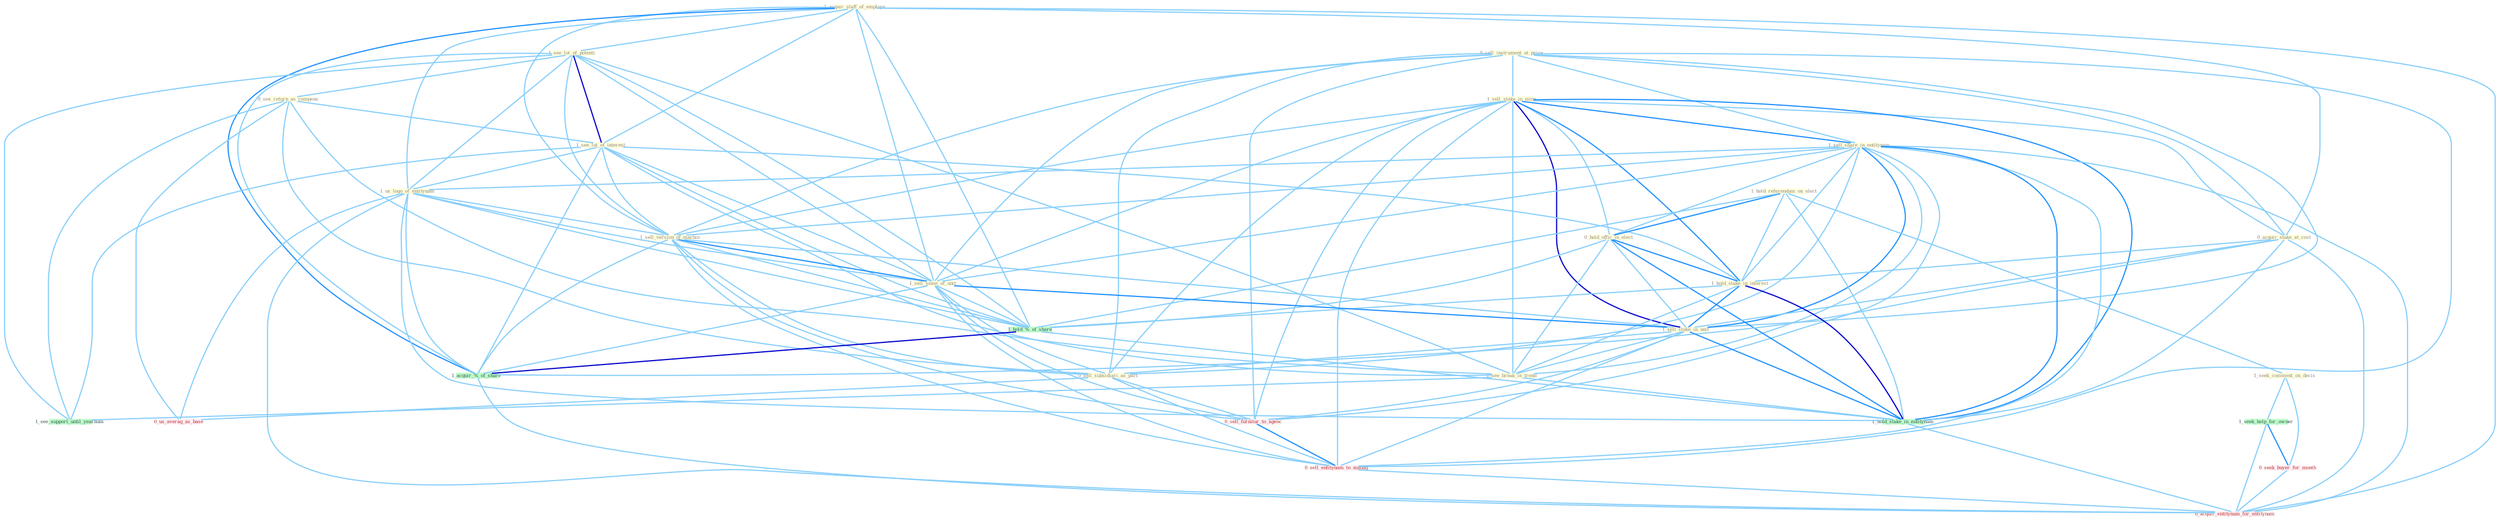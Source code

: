 Graph G{ 
    node
    [shape=polygon,style=filled,width=.5,height=.06,color="#BDFCC9",fixedsize=true,fontsize=4,
    fontcolor="#2f4f4f"];
    {node
    [color="#ffffe0", fontcolor="#8b7d6b"] "1_acquir_staff_of_employe " "0_sell_instrument_at_price " "1_sell_stake_in_mine " "1_see_lot_of_potenti " "0_see_return_as_compens " "1_sell_share_in_entitynam " "1_see_lot_of_interest " "1_hold_referendum_on_elect " "0_hold_offic_in_elect " "1_us_logo_of_entitynam " "0_acquir_stake_at_cost " "1_sell_version_of_machin " "1_seek_comment_on_decis " "1_hold_stake_in_interest " "1_sell_some_of_unit " "1_sell_stake_in_unit " "0_sell_subsidiari_as_part " "1_see_break_in_trend "}
{node [color="#fff0f5", fontcolor="#b22222"] "0_seek_buyer_for_month " "0_sell_furnitur_to_agenc " "0_us_averag_as_base " "0_sell_entitynam_to_manag " "0_acquir_entitynam_for_entitynam "}
edge [color="#B0E2FF"];

	"1_acquir_staff_of_employe " -- "1_see_lot_of_potenti " [w="1", color="#87cefa" ];
	"1_acquir_staff_of_employe " -- "1_see_lot_of_interest " [w="1", color="#87cefa" ];
	"1_acquir_staff_of_employe " -- "1_us_logo_of_entitynam " [w="1", color="#87cefa" ];
	"1_acquir_staff_of_employe " -- "0_acquir_stake_at_cost " [w="1", color="#87cefa" ];
	"1_acquir_staff_of_employe " -- "1_sell_version_of_machin " [w="1", color="#87cefa" ];
	"1_acquir_staff_of_employe " -- "1_sell_some_of_unit " [w="1", color="#87cefa" ];
	"1_acquir_staff_of_employe " -- "1_hold_%_of_share " [w="1", color="#87cefa" ];
	"1_acquir_staff_of_employe " -- "1_acquir_%_of_share " [w="2", color="#1e90ff" , len=0.8];
	"1_acquir_staff_of_employe " -- "0_acquir_entitynam_for_entitynam " [w="1", color="#87cefa" ];
	"0_sell_instrument_at_price " -- "1_sell_stake_in_mine " [w="1", color="#87cefa" ];
	"0_sell_instrument_at_price " -- "1_sell_share_in_entitynam " [w="1", color="#87cefa" ];
	"0_sell_instrument_at_price " -- "0_acquir_stake_at_cost " [w="1", color="#87cefa" ];
	"0_sell_instrument_at_price " -- "1_sell_version_of_machin " [w="1", color="#87cefa" ];
	"0_sell_instrument_at_price " -- "1_sell_some_of_unit " [w="1", color="#87cefa" ];
	"0_sell_instrument_at_price " -- "1_sell_stake_in_unit " [w="1", color="#87cefa" ];
	"0_sell_instrument_at_price " -- "0_sell_subsidiari_as_part " [w="1", color="#87cefa" ];
	"0_sell_instrument_at_price " -- "0_sell_furnitur_to_agenc " [w="1", color="#87cefa" ];
	"0_sell_instrument_at_price " -- "0_sell_entitynam_to_manag " [w="1", color="#87cefa" ];
	"1_sell_stake_in_mine " -- "1_sell_share_in_entitynam " [w="2", color="#1e90ff" , len=0.8];
	"1_sell_stake_in_mine " -- "0_hold_offic_in_elect " [w="1", color="#87cefa" ];
	"1_sell_stake_in_mine " -- "0_acquir_stake_at_cost " [w="1", color="#87cefa" ];
	"1_sell_stake_in_mine " -- "1_sell_version_of_machin " [w="1", color="#87cefa" ];
	"1_sell_stake_in_mine " -- "1_hold_stake_in_interest " [w="2", color="#1e90ff" , len=0.8];
	"1_sell_stake_in_mine " -- "1_sell_some_of_unit " [w="1", color="#87cefa" ];
	"1_sell_stake_in_mine " -- "1_sell_stake_in_unit " [w="3", color="#0000cd" , len=0.6];
	"1_sell_stake_in_mine " -- "0_sell_subsidiari_as_part " [w="1", color="#87cefa" ];
	"1_sell_stake_in_mine " -- "1_see_break_in_trend " [w="1", color="#87cefa" ];
	"1_sell_stake_in_mine " -- "1_hold_stake_in_entitynam " [w="2", color="#1e90ff" , len=0.8];
	"1_sell_stake_in_mine " -- "0_sell_furnitur_to_agenc " [w="1", color="#87cefa" ];
	"1_sell_stake_in_mine " -- "0_sell_entitynam_to_manag " [w="1", color="#87cefa" ];
	"1_see_lot_of_potenti " -- "0_see_return_as_compens " [w="1", color="#87cefa" ];
	"1_see_lot_of_potenti " -- "1_see_lot_of_interest " [w="3", color="#0000cd" , len=0.6];
	"1_see_lot_of_potenti " -- "1_us_logo_of_entitynam " [w="1", color="#87cefa" ];
	"1_see_lot_of_potenti " -- "1_sell_version_of_machin " [w="1", color="#87cefa" ];
	"1_see_lot_of_potenti " -- "1_sell_some_of_unit " [w="1", color="#87cefa" ];
	"1_see_lot_of_potenti " -- "1_see_break_in_trend " [w="1", color="#87cefa" ];
	"1_see_lot_of_potenti " -- "1_hold_%_of_share " [w="1", color="#87cefa" ];
	"1_see_lot_of_potenti " -- "1_acquir_%_of_share " [w="1", color="#87cefa" ];
	"1_see_lot_of_potenti " -- "1_see_support_until_yearnum " [w="1", color="#87cefa" ];
	"0_see_return_as_compens " -- "1_see_lot_of_interest " [w="1", color="#87cefa" ];
	"0_see_return_as_compens " -- "0_sell_subsidiari_as_part " [w="1", color="#87cefa" ];
	"0_see_return_as_compens " -- "1_see_break_in_trend " [w="1", color="#87cefa" ];
	"0_see_return_as_compens " -- "1_see_support_until_yearnum " [w="1", color="#87cefa" ];
	"0_see_return_as_compens " -- "0_us_averag_as_base " [w="1", color="#87cefa" ];
	"1_sell_share_in_entitynam " -- "0_hold_offic_in_elect " [w="1", color="#87cefa" ];
	"1_sell_share_in_entitynam " -- "1_us_logo_of_entitynam " [w="1", color="#87cefa" ];
	"1_sell_share_in_entitynam " -- "1_sell_version_of_machin " [w="1", color="#87cefa" ];
	"1_sell_share_in_entitynam " -- "1_hold_stake_in_interest " [w="1", color="#87cefa" ];
	"1_sell_share_in_entitynam " -- "1_sell_some_of_unit " [w="1", color="#87cefa" ];
	"1_sell_share_in_entitynam " -- "1_sell_stake_in_unit " [w="2", color="#1e90ff" , len=0.8];
	"1_sell_share_in_entitynam " -- "0_sell_subsidiari_as_part " [w="1", color="#87cefa" ];
	"1_sell_share_in_entitynam " -- "1_see_break_in_trend " [w="1", color="#87cefa" ];
	"1_sell_share_in_entitynam " -- "1_hold_stake_in_entitynam " [w="2", color="#1e90ff" , len=0.8];
	"1_sell_share_in_entitynam " -- "0_sell_furnitur_to_agenc " [w="1", color="#87cefa" ];
	"1_sell_share_in_entitynam " -- "0_sell_entitynam_to_manag " [w="1", color="#87cefa" ];
	"1_sell_share_in_entitynam " -- "0_acquir_entitynam_for_entitynam " [w="1", color="#87cefa" ];
	"1_see_lot_of_interest " -- "1_us_logo_of_entitynam " [w="1", color="#87cefa" ];
	"1_see_lot_of_interest " -- "1_sell_version_of_machin " [w="1", color="#87cefa" ];
	"1_see_lot_of_interest " -- "1_hold_stake_in_interest " [w="1", color="#87cefa" ];
	"1_see_lot_of_interest " -- "1_sell_some_of_unit " [w="1", color="#87cefa" ];
	"1_see_lot_of_interest " -- "1_see_break_in_trend " [w="1", color="#87cefa" ];
	"1_see_lot_of_interest " -- "1_hold_%_of_share " [w="1", color="#87cefa" ];
	"1_see_lot_of_interest " -- "1_acquir_%_of_share " [w="1", color="#87cefa" ];
	"1_see_lot_of_interest " -- "1_see_support_until_yearnum " [w="1", color="#87cefa" ];
	"1_hold_referendum_on_elect " -- "0_hold_offic_in_elect " [w="2", color="#1e90ff" , len=0.8];
	"1_hold_referendum_on_elect " -- "1_seek_comment_on_decis " [w="1", color="#87cefa" ];
	"1_hold_referendum_on_elect " -- "1_hold_stake_in_interest " [w="1", color="#87cefa" ];
	"1_hold_referendum_on_elect " -- "1_hold_%_of_share " [w="1", color="#87cefa" ];
	"1_hold_referendum_on_elect " -- "1_hold_stake_in_entitynam " [w="1", color="#87cefa" ];
	"0_hold_offic_in_elect " -- "1_hold_stake_in_interest " [w="2", color="#1e90ff" , len=0.8];
	"0_hold_offic_in_elect " -- "1_sell_stake_in_unit " [w="1", color="#87cefa" ];
	"0_hold_offic_in_elect " -- "1_see_break_in_trend " [w="1", color="#87cefa" ];
	"0_hold_offic_in_elect " -- "1_hold_%_of_share " [w="1", color="#87cefa" ];
	"0_hold_offic_in_elect " -- "1_hold_stake_in_entitynam " [w="2", color="#1e90ff" , len=0.8];
	"1_us_logo_of_entitynam " -- "1_sell_version_of_machin " [w="1", color="#87cefa" ];
	"1_us_logo_of_entitynam " -- "1_sell_some_of_unit " [w="1", color="#87cefa" ];
	"1_us_logo_of_entitynam " -- "1_hold_%_of_share " [w="1", color="#87cefa" ];
	"1_us_logo_of_entitynam " -- "1_hold_stake_in_entitynam " [w="1", color="#87cefa" ];
	"1_us_logo_of_entitynam " -- "1_acquir_%_of_share " [w="1", color="#87cefa" ];
	"1_us_logo_of_entitynam " -- "0_us_averag_as_base " [w="1", color="#87cefa" ];
	"1_us_logo_of_entitynam " -- "0_acquir_entitynam_for_entitynam " [w="1", color="#87cefa" ];
	"0_acquir_stake_at_cost " -- "1_hold_stake_in_interest " [w="1", color="#87cefa" ];
	"0_acquir_stake_at_cost " -- "1_sell_stake_in_unit " [w="1", color="#87cefa" ];
	"0_acquir_stake_at_cost " -- "1_hold_stake_in_entitynam " [w="1", color="#87cefa" ];
	"0_acquir_stake_at_cost " -- "1_acquir_%_of_share " [w="1", color="#87cefa" ];
	"0_acquir_stake_at_cost " -- "0_acquir_entitynam_for_entitynam " [w="1", color="#87cefa" ];
	"1_sell_version_of_machin " -- "1_sell_some_of_unit " [w="2", color="#1e90ff" , len=0.8];
	"1_sell_version_of_machin " -- "1_sell_stake_in_unit " [w="1", color="#87cefa" ];
	"1_sell_version_of_machin " -- "0_sell_subsidiari_as_part " [w="1", color="#87cefa" ];
	"1_sell_version_of_machin " -- "1_hold_%_of_share " [w="1", color="#87cefa" ];
	"1_sell_version_of_machin " -- "1_acquir_%_of_share " [w="1", color="#87cefa" ];
	"1_sell_version_of_machin " -- "0_sell_furnitur_to_agenc " [w="1", color="#87cefa" ];
	"1_sell_version_of_machin " -- "0_sell_entitynam_to_manag " [w="1", color="#87cefa" ];
	"1_seek_comment_on_decis " -- "1_seek_help_for_owner " [w="1", color="#87cefa" ];
	"1_seek_comment_on_decis " -- "0_seek_buyer_for_month " [w="1", color="#87cefa" ];
	"1_hold_stake_in_interest " -- "1_sell_stake_in_unit " [w="2", color="#1e90ff" , len=0.8];
	"1_hold_stake_in_interest " -- "1_see_break_in_trend " [w="1", color="#87cefa" ];
	"1_hold_stake_in_interest " -- "1_hold_%_of_share " [w="1", color="#87cefa" ];
	"1_hold_stake_in_interest " -- "1_hold_stake_in_entitynam " [w="3", color="#0000cd" , len=0.6];
	"1_sell_some_of_unit " -- "1_sell_stake_in_unit " [w="2", color="#1e90ff" , len=0.8];
	"1_sell_some_of_unit " -- "0_sell_subsidiari_as_part " [w="1", color="#87cefa" ];
	"1_sell_some_of_unit " -- "1_hold_%_of_share " [w="1", color="#87cefa" ];
	"1_sell_some_of_unit " -- "1_acquir_%_of_share " [w="1", color="#87cefa" ];
	"1_sell_some_of_unit " -- "0_sell_furnitur_to_agenc " [w="1", color="#87cefa" ];
	"1_sell_some_of_unit " -- "0_sell_entitynam_to_manag " [w="1", color="#87cefa" ];
	"1_sell_stake_in_unit " -- "0_sell_subsidiari_as_part " [w="1", color="#87cefa" ];
	"1_sell_stake_in_unit " -- "1_see_break_in_trend " [w="1", color="#87cefa" ];
	"1_sell_stake_in_unit " -- "1_hold_stake_in_entitynam " [w="2", color="#1e90ff" , len=0.8];
	"1_sell_stake_in_unit " -- "0_sell_furnitur_to_agenc " [w="1", color="#87cefa" ];
	"1_sell_stake_in_unit " -- "0_sell_entitynam_to_manag " [w="1", color="#87cefa" ];
	"0_sell_subsidiari_as_part " -- "0_sell_furnitur_to_agenc " [w="1", color="#87cefa" ];
	"0_sell_subsidiari_as_part " -- "0_us_averag_as_base " [w="1", color="#87cefa" ];
	"0_sell_subsidiari_as_part " -- "0_sell_entitynam_to_manag " [w="1", color="#87cefa" ];
	"1_see_break_in_trend " -- "1_hold_stake_in_entitynam " [w="1", color="#87cefa" ];
	"1_see_break_in_trend " -- "1_see_support_until_yearnum " [w="1", color="#87cefa" ];
	"1_hold_%_of_share " -- "1_hold_stake_in_entitynam " [w="1", color="#87cefa" ];
	"1_hold_%_of_share " -- "1_acquir_%_of_share " [w="3", color="#0000cd" , len=0.6];
	"1_hold_stake_in_entitynam " -- "0_acquir_entitynam_for_entitynam " [w="1", color="#87cefa" ];
	"1_seek_help_for_owner " -- "0_seek_buyer_for_month " [w="2", color="#1e90ff" , len=0.8];
	"1_seek_help_for_owner " -- "0_acquir_entitynam_for_entitynam " [w="1", color="#87cefa" ];
	"0_seek_buyer_for_month " -- "0_acquir_entitynam_for_entitynam " [w="1", color="#87cefa" ];
	"1_acquir_%_of_share " -- "0_acquir_entitynam_for_entitynam " [w="1", color="#87cefa" ];
	"0_sell_furnitur_to_agenc " -- "0_sell_entitynam_to_manag " [w="2", color="#1e90ff" , len=0.8];
	"0_sell_entitynam_to_manag " -- "0_acquir_entitynam_for_entitynam " [w="1", color="#87cefa" ];
}
